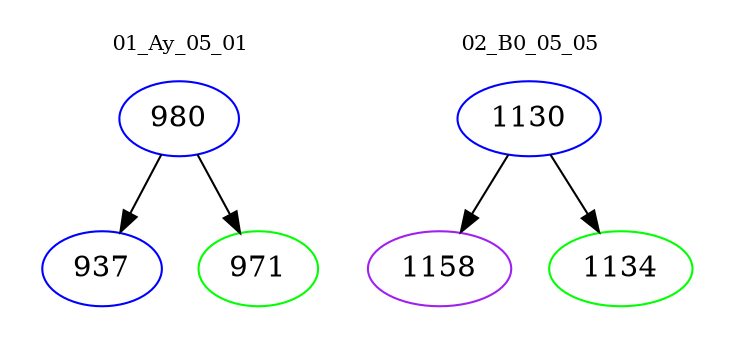 digraph{
subgraph cluster_0 {
color = white
label = "01_Ay_05_01";
fontsize=10;
T0_980 [label="980", color="blue"]
T0_980 -> T0_937 [color="black"]
T0_937 [label="937", color="blue"]
T0_980 -> T0_971 [color="black"]
T0_971 [label="971", color="green"]
}
subgraph cluster_1 {
color = white
label = "02_B0_05_05";
fontsize=10;
T1_1130 [label="1130", color="blue"]
T1_1130 -> T1_1158 [color="black"]
T1_1158 [label="1158", color="purple"]
T1_1130 -> T1_1134 [color="black"]
T1_1134 [label="1134", color="green"]
}
}
